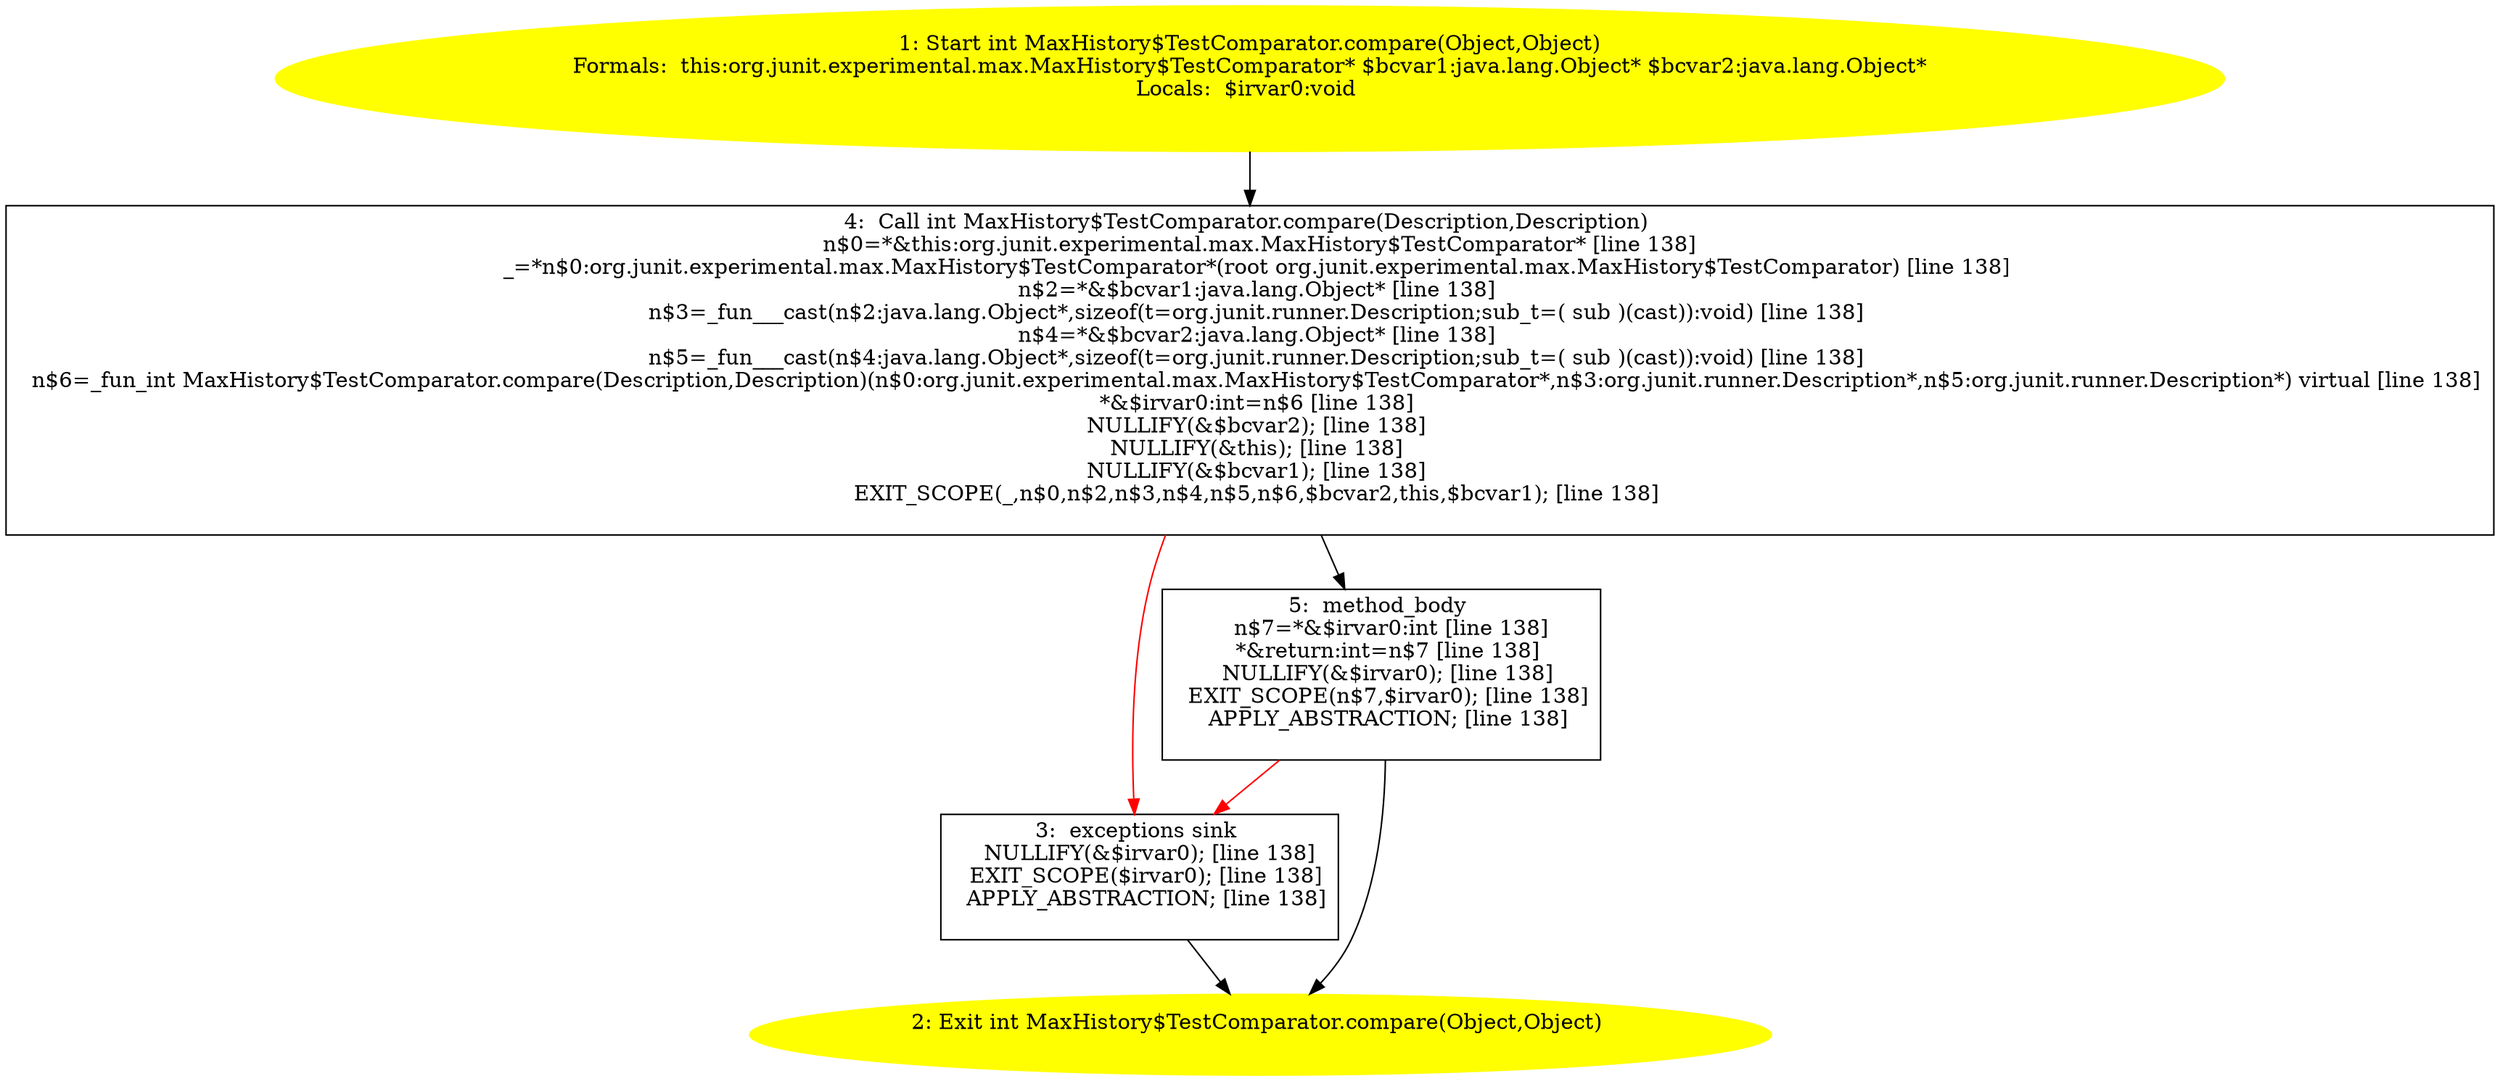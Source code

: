 /* @generated */
digraph cfg {
"org.junit.experimental.max.MaxHistory$TestComparator.compare(java.lang.Object,java.lang.Object):int.3e7e92ce90c0e64995835029f69a795b_1" [label="1: Start int MaxHistory$TestComparator.compare(Object,Object)\nFormals:  this:org.junit.experimental.max.MaxHistory$TestComparator* $bcvar1:java.lang.Object* $bcvar2:java.lang.Object*\nLocals:  $irvar0:void \n  " color=yellow style=filled]
	

	 "org.junit.experimental.max.MaxHistory$TestComparator.compare(java.lang.Object,java.lang.Object):int.3e7e92ce90c0e64995835029f69a795b_1" -> "org.junit.experimental.max.MaxHistory$TestComparator.compare(java.lang.Object,java.lang.Object):int.3e7e92ce90c0e64995835029f69a795b_4" ;
"org.junit.experimental.max.MaxHistory$TestComparator.compare(java.lang.Object,java.lang.Object):int.3e7e92ce90c0e64995835029f69a795b_2" [label="2: Exit int MaxHistory$TestComparator.compare(Object,Object) \n  " color=yellow style=filled]
	

"org.junit.experimental.max.MaxHistory$TestComparator.compare(java.lang.Object,java.lang.Object):int.3e7e92ce90c0e64995835029f69a795b_3" [label="3:  exceptions sink \n   NULLIFY(&$irvar0); [line 138]\n  EXIT_SCOPE($irvar0); [line 138]\n  APPLY_ABSTRACTION; [line 138]\n " shape="box"]
	

	 "org.junit.experimental.max.MaxHistory$TestComparator.compare(java.lang.Object,java.lang.Object):int.3e7e92ce90c0e64995835029f69a795b_3" -> "org.junit.experimental.max.MaxHistory$TestComparator.compare(java.lang.Object,java.lang.Object):int.3e7e92ce90c0e64995835029f69a795b_2" ;
"org.junit.experimental.max.MaxHistory$TestComparator.compare(java.lang.Object,java.lang.Object):int.3e7e92ce90c0e64995835029f69a795b_4" [label="4:  Call int MaxHistory$TestComparator.compare(Description,Description) \n   n$0=*&this:org.junit.experimental.max.MaxHistory$TestComparator* [line 138]\n  _=*n$0:org.junit.experimental.max.MaxHistory$TestComparator*(root org.junit.experimental.max.MaxHistory$TestComparator) [line 138]\n  n$2=*&$bcvar1:java.lang.Object* [line 138]\n  n$3=_fun___cast(n$2:java.lang.Object*,sizeof(t=org.junit.runner.Description;sub_t=( sub )(cast)):void) [line 138]\n  n$4=*&$bcvar2:java.lang.Object* [line 138]\n  n$5=_fun___cast(n$4:java.lang.Object*,sizeof(t=org.junit.runner.Description;sub_t=( sub )(cast)):void) [line 138]\n  n$6=_fun_int MaxHistory$TestComparator.compare(Description,Description)(n$0:org.junit.experimental.max.MaxHistory$TestComparator*,n$3:org.junit.runner.Description*,n$5:org.junit.runner.Description*) virtual [line 138]\n  *&$irvar0:int=n$6 [line 138]\n  NULLIFY(&$bcvar2); [line 138]\n  NULLIFY(&this); [line 138]\n  NULLIFY(&$bcvar1); [line 138]\n  EXIT_SCOPE(_,n$0,n$2,n$3,n$4,n$5,n$6,$bcvar2,this,$bcvar1); [line 138]\n " shape="box"]
	

	 "org.junit.experimental.max.MaxHistory$TestComparator.compare(java.lang.Object,java.lang.Object):int.3e7e92ce90c0e64995835029f69a795b_4" -> "org.junit.experimental.max.MaxHistory$TestComparator.compare(java.lang.Object,java.lang.Object):int.3e7e92ce90c0e64995835029f69a795b_5" ;
	 "org.junit.experimental.max.MaxHistory$TestComparator.compare(java.lang.Object,java.lang.Object):int.3e7e92ce90c0e64995835029f69a795b_4" -> "org.junit.experimental.max.MaxHistory$TestComparator.compare(java.lang.Object,java.lang.Object):int.3e7e92ce90c0e64995835029f69a795b_3" [color="red" ];
"org.junit.experimental.max.MaxHistory$TestComparator.compare(java.lang.Object,java.lang.Object):int.3e7e92ce90c0e64995835029f69a795b_5" [label="5:  method_body \n   n$7=*&$irvar0:int [line 138]\n  *&return:int=n$7 [line 138]\n  NULLIFY(&$irvar0); [line 138]\n  EXIT_SCOPE(n$7,$irvar0); [line 138]\n  APPLY_ABSTRACTION; [line 138]\n " shape="box"]
	

	 "org.junit.experimental.max.MaxHistory$TestComparator.compare(java.lang.Object,java.lang.Object):int.3e7e92ce90c0e64995835029f69a795b_5" -> "org.junit.experimental.max.MaxHistory$TestComparator.compare(java.lang.Object,java.lang.Object):int.3e7e92ce90c0e64995835029f69a795b_2" ;
	 "org.junit.experimental.max.MaxHistory$TestComparator.compare(java.lang.Object,java.lang.Object):int.3e7e92ce90c0e64995835029f69a795b_5" -> "org.junit.experimental.max.MaxHistory$TestComparator.compare(java.lang.Object,java.lang.Object):int.3e7e92ce90c0e64995835029f69a795b_3" [color="red" ];
}
